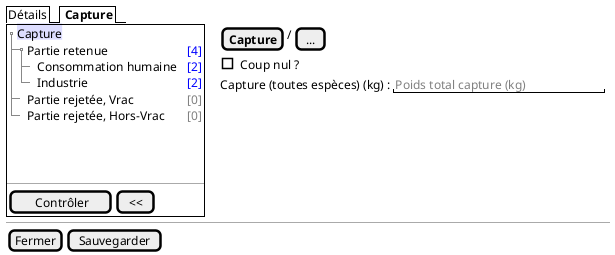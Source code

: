 @startsalt
{
  {/ Détails | <b> Capture }
  {+
   {T
       + <back:#DDF>Capture    | .
       ++ Partie retenue       | <color:blue>[4]
       +++ Consommation humaine | <color:blue>[2]
       +++ Industrie | <color:blue>[2]
       ++ Partie rejetée, Vrac | <color:gray>[0]
       ++ Partie rejetée, Hors-Vrac | <color:gray>[0]
   }
    .
    .
    .
   --
   {
      [<&checkmark> Contrôler] | [ << ]
   }
  } | . | {
    { [<b>Capture] | / | [...]}

    {[ ] Coup nul ? }
    {Capture (toutes espèces) (kg) : | " <color:gray>Poids total capture (kg) " }

  }

  -- | -- | --
  { [Fermer] | [Sauvegarder] }
}
@endsalt

